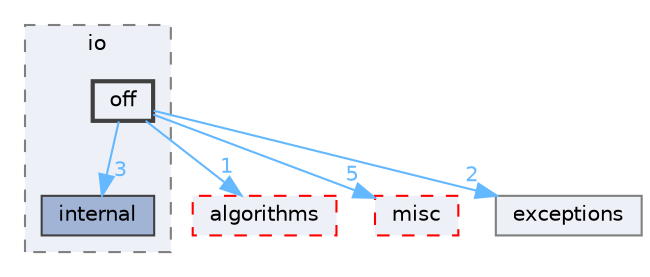 digraph "/home/runner/work/vclib/vclib/include/vclib/io/off"
{
 // LATEX_PDF_SIZE
  bgcolor="transparent";
  edge [fontname=Helvetica,fontsize=10,labelfontname=Helvetica,labelfontsize=10];
  node [fontname=Helvetica,fontsize=10,shape=box,height=0.2,width=0.4];
  compound=true
  subgraph clusterdir_d71e4c2580782f77754656728837316e {
    graph [ bgcolor="#edf0f7", pencolor="grey50", label="io", fontname=Helvetica,fontsize=10 style="filled,dashed", URL="dir_d71e4c2580782f77754656728837316e.html",tooltip=""]
  dir_9bee955455a9a4bc7309d37946a1f48e [label="internal", fillcolor="#a2b4d6", color="grey25", style="filled", URL="dir_9bee955455a9a4bc7309d37946a1f48e.html",tooltip=""];
  dir_24dfdf8cff44867d30f8c5ca983eb652 [label="off", fillcolor="#edf0f7", color="grey25", style="filled,bold", URL="dir_24dfdf8cff44867d30f8c5ca983eb652.html",tooltip=""];
  }
  dir_184ccdea67371fe98b8576ffb8dc8f0b [label="algorithms", fillcolor="#edf0f7", color="red", style="filled,dashed", URL="dir_184ccdea67371fe98b8576ffb8dc8f0b.html",tooltip=""];
  dir_1d5d86545c5ee72848d4833136f0caa9 [label="misc", fillcolor="#edf0f7", color="red", style="filled,dashed", URL="dir_1d5d86545c5ee72848d4833136f0caa9.html",tooltip=""];
  dir_faecc92ba3fe640bc81c479e685075f2 [label="exceptions", fillcolor="#edf0f7", color="grey50", style="filled", URL="dir_faecc92ba3fe640bc81c479e685075f2.html",tooltip=""];
  dir_24dfdf8cff44867d30f8c5ca983eb652->dir_184ccdea67371fe98b8576ffb8dc8f0b [headlabel="1", labeldistance=1.5 headhref="dir_000039_000000.html" color="steelblue1" fontcolor="steelblue1"];
  dir_24dfdf8cff44867d30f8c5ca983eb652->dir_1d5d86545c5ee72848d4833136f0caa9 [headlabel="5", labeldistance=1.5 headhref="dir_000039_000037.html" color="steelblue1" fontcolor="steelblue1"];
  dir_24dfdf8cff44867d30f8c5ca983eb652->dir_9bee955455a9a4bc7309d37946a1f48e [headlabel="3", labeldistance=1.5 headhref="dir_000039_000020.html" color="steelblue1" fontcolor="steelblue1"];
  dir_24dfdf8cff44867d30f8c5ca983eb652->dir_faecc92ba3fe640bc81c479e685075f2 [headlabel="2", labeldistance=1.5 headhref="dir_000039_000011.html" color="steelblue1" fontcolor="steelblue1"];
}
